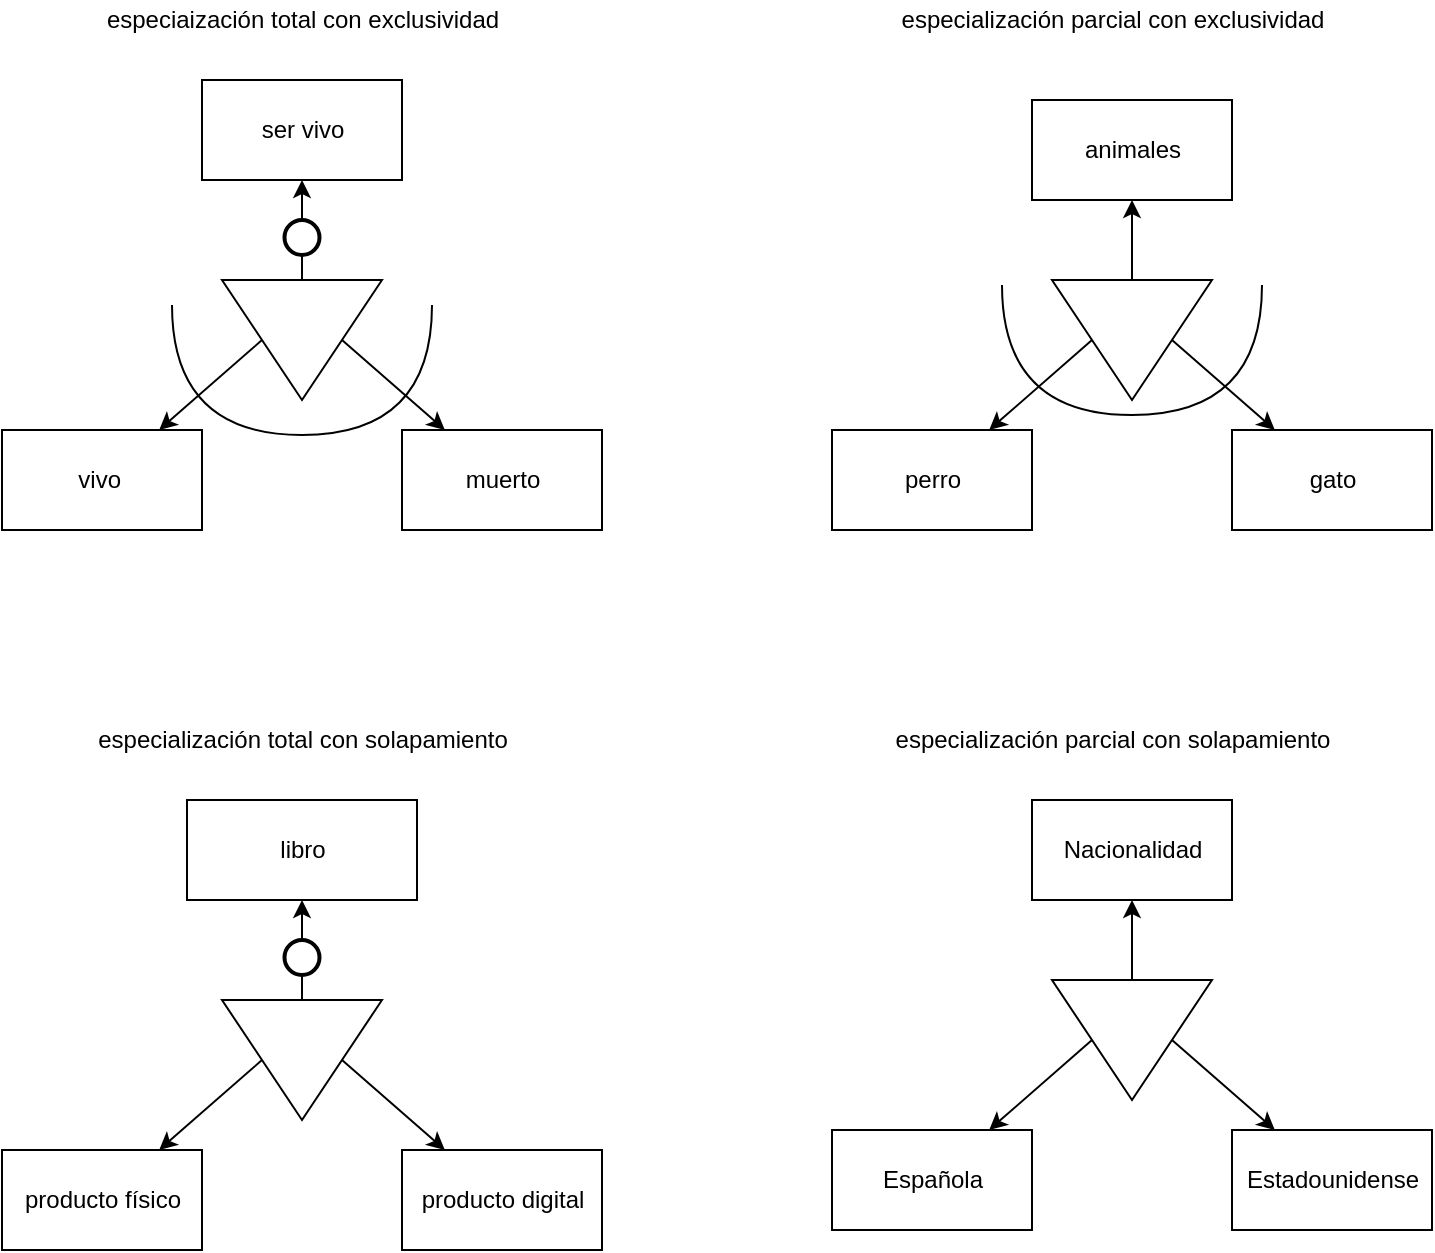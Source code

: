 <mxfile>
    <diagram id="hDRTtQDLSRmAuwaL4Zuo" name="Page-1">
        <mxGraphModel dx="882" dy="830" grid="1" gridSize="10" guides="1" tooltips="1" connect="1" arrows="1" fold="1" page="1" pageScale="1" pageWidth="827" pageHeight="1169" math="0" shadow="0">
            <root>
                <mxCell id="0"/>
                <mxCell id="1" parent="0"/>
                <mxCell id="2" value="especialización parcial con exclusividad" style="text;html=1;align=center;verticalAlign=middle;resizable=0;points=[];autosize=1;strokeColor=none;" vertex="1" parent="1">
                    <mxGeometry x="485" y="40" width="230" height="20" as="geometry"/>
                </mxCell>
                <mxCell id="4" style="edgeStyle=orthogonalEdgeStyle;rounded=0;orthogonalLoop=1;jettySize=auto;html=1;" edge="1" parent="1" source="3" target="5">
                    <mxGeometry relative="1" as="geometry">
                        <mxPoint x="610" y="140" as="targetPoint"/>
                    </mxGeometry>
                </mxCell>
                <mxCell id="6" style="rounded=0;orthogonalLoop=1;jettySize=auto;html=1;exitX=0.5;exitY=1;exitDx=0;exitDy=0;" edge="1" parent="1" source="3" target="7">
                    <mxGeometry relative="1" as="geometry">
                        <mxPoint x="530" y="280" as="targetPoint"/>
                    </mxGeometry>
                </mxCell>
                <mxCell id="8" style="edgeStyle=none;rounded=0;orthogonalLoop=1;jettySize=auto;html=1;exitX=0.5;exitY=0;exitDx=0;exitDy=0;" edge="1" parent="1" source="3" target="9">
                    <mxGeometry relative="1" as="geometry">
                        <mxPoint x="700" y="260" as="targetPoint"/>
                    </mxGeometry>
                </mxCell>
                <mxCell id="3" value="" style="triangle;whiteSpace=wrap;html=1;dashed=0;direction=south;" vertex="1" parent="1">
                    <mxGeometry x="570" y="180" width="80" height="60" as="geometry"/>
                </mxCell>
                <mxCell id="5" value="animales" style="html=1;dashed=0;whitespace=wrap;" vertex="1" parent="1">
                    <mxGeometry x="560" y="90" width="100" height="50" as="geometry"/>
                </mxCell>
                <mxCell id="7" value="perro" style="html=1;dashed=0;whitespace=wrap;" vertex="1" parent="1">
                    <mxGeometry x="460" y="255" width="100" height="50" as="geometry"/>
                </mxCell>
                <mxCell id="9" value="gato" style="html=1;dashed=0;whitespace=wrap;" vertex="1" parent="1">
                    <mxGeometry x="660" y="255" width="100" height="50" as="geometry"/>
                </mxCell>
                <mxCell id="11" value="especiaización total con exclusividad" style="text;html=1;align=center;verticalAlign=middle;resizable=0;points=[];autosize=1;strokeColor=none;" vertex="1" parent="1">
                    <mxGeometry x="90" y="40" width="210" height="20" as="geometry"/>
                </mxCell>
                <mxCell id="12" value="especialización parcial con solapamiento" style="text;html=1;align=center;verticalAlign=middle;resizable=0;points=[];autosize=1;strokeColor=none;" vertex="1" parent="1">
                    <mxGeometry x="485" y="400" width="230" height="20" as="geometry"/>
                </mxCell>
                <mxCell id="16" style="edgeStyle=orthogonalEdgeStyle;rounded=0;orthogonalLoop=1;jettySize=auto;html=1;" edge="1" parent="1" source="19" target="20">
                    <mxGeometry relative="1" as="geometry">
                        <mxPoint x="610" y="490" as="targetPoint"/>
                    </mxGeometry>
                </mxCell>
                <mxCell id="17" style="rounded=0;orthogonalLoop=1;jettySize=auto;html=1;exitX=0.5;exitY=1;exitDx=0;exitDy=0;" edge="1" parent="1" source="19" target="21">
                    <mxGeometry relative="1" as="geometry">
                        <mxPoint x="530" y="630" as="targetPoint"/>
                    </mxGeometry>
                </mxCell>
                <mxCell id="18" style="edgeStyle=none;rounded=0;orthogonalLoop=1;jettySize=auto;html=1;exitX=0.5;exitY=0;exitDx=0;exitDy=0;" edge="1" parent="1" source="19" target="22">
                    <mxGeometry relative="1" as="geometry">
                        <mxPoint x="700" y="610" as="targetPoint"/>
                    </mxGeometry>
                </mxCell>
                <mxCell id="19" value="" style="triangle;whiteSpace=wrap;html=1;dashed=0;direction=south;" vertex="1" parent="1">
                    <mxGeometry x="570" y="530" width="80" height="60" as="geometry"/>
                </mxCell>
                <mxCell id="20" value="Nacionalidad" style="html=1;dashed=0;whitespace=wrap;" vertex="1" parent="1">
                    <mxGeometry x="560" y="440" width="100" height="50" as="geometry"/>
                </mxCell>
                <mxCell id="21" value="Española" style="html=1;dashed=0;whitespace=wrap;" vertex="1" parent="1">
                    <mxGeometry x="460" y="605" width="100" height="50" as="geometry"/>
                </mxCell>
                <mxCell id="22" value="Estadounidense" style="html=1;dashed=0;whitespace=wrap;" vertex="1" parent="1">
                    <mxGeometry x="660" y="605" width="100" height="50" as="geometry"/>
                </mxCell>
                <mxCell id="23" value="especialización total con solapamiento" style="text;html=1;align=center;verticalAlign=middle;resizable=0;points=[];autosize=1;strokeColor=none;" vertex="1" parent="1">
                    <mxGeometry x="85" y="400" width="220" height="20" as="geometry"/>
                </mxCell>
                <mxCell id="24" style="rounded=0;orthogonalLoop=1;jettySize=auto;html=1;exitX=0.5;exitY=1;exitDx=0;exitDy=0;" edge="1" parent="1" source="26" target="27">
                    <mxGeometry relative="1" as="geometry">
                        <mxPoint x="115" y="280" as="targetPoint"/>
                    </mxGeometry>
                </mxCell>
                <mxCell id="25" style="edgeStyle=none;rounded=0;orthogonalLoop=1;jettySize=auto;html=1;exitX=0.5;exitY=0;exitDx=0;exitDy=0;" edge="1" parent="1" source="26" target="28">
                    <mxGeometry relative="1" as="geometry">
                        <mxPoint x="285" y="260" as="targetPoint"/>
                    </mxGeometry>
                </mxCell>
                <mxCell id="29" style="edgeStyle=none;rounded=0;orthogonalLoop=1;jettySize=auto;html=1;startArrow=none;startFill=0;endArrow=none;endFill=0;" edge="1" parent="1" source="26" target="30">
                    <mxGeometry relative="1" as="geometry">
                        <mxPoint x="195" y="160" as="targetPoint"/>
                    </mxGeometry>
                </mxCell>
                <mxCell id="26" value="" style="triangle;whiteSpace=wrap;html=1;dashed=0;direction=south;" vertex="1" parent="1">
                    <mxGeometry x="155" y="180" width="80" height="60" as="geometry"/>
                </mxCell>
                <mxCell id="27" value="vivo&amp;nbsp;" style="html=1;dashed=0;whitespace=wrap;" vertex="1" parent="1">
                    <mxGeometry x="45" y="255" width="100" height="50" as="geometry"/>
                </mxCell>
                <mxCell id="28" value="muerto" style="html=1;dashed=0;whitespace=wrap;" vertex="1" parent="1">
                    <mxGeometry x="245" y="255" width="100" height="50" as="geometry"/>
                </mxCell>
                <mxCell id="31" style="edgeStyle=none;rounded=0;orthogonalLoop=1;jettySize=auto;html=1;exitX=0.5;exitY=0;exitDx=0;exitDy=0;exitPerimeter=0;startArrow=none;startFill=0;endArrow=classic;endFill=1;" edge="1" parent="1" source="30" target="32">
                    <mxGeometry relative="1" as="geometry">
                        <mxPoint x="195" y="130" as="targetPoint"/>
                    </mxGeometry>
                </mxCell>
                <mxCell id="30" value="" style="strokeWidth=2;html=1;shape=mxgraph.flowchart.start_2;whiteSpace=wrap;" vertex="1" parent="1">
                    <mxGeometry x="186.25" y="150" width="17.5" height="17.5" as="geometry"/>
                </mxCell>
                <mxCell id="32" value="ser vivo" style="html=1;dashed=0;whitespace=wrap;" vertex="1" parent="1">
                    <mxGeometry x="145" y="80" width="100" height="50" as="geometry"/>
                </mxCell>
                <mxCell id="33" style="rounded=0;orthogonalLoop=1;jettySize=auto;html=1;exitX=0.5;exitY=1;exitDx=0;exitDy=0;" edge="1" parent="1" source="36" target="37">
                    <mxGeometry relative="1" as="geometry">
                        <mxPoint x="115" y="640" as="targetPoint"/>
                    </mxGeometry>
                </mxCell>
                <mxCell id="34" style="edgeStyle=none;rounded=0;orthogonalLoop=1;jettySize=auto;html=1;exitX=0.5;exitY=0;exitDx=0;exitDy=0;" edge="1" parent="1" source="36" target="38">
                    <mxGeometry relative="1" as="geometry">
                        <mxPoint x="285" y="620" as="targetPoint"/>
                    </mxGeometry>
                </mxCell>
                <mxCell id="35" style="edgeStyle=none;rounded=0;orthogonalLoop=1;jettySize=auto;html=1;startArrow=none;startFill=0;endArrow=none;endFill=0;" edge="1" parent="1" source="36" target="40">
                    <mxGeometry relative="1" as="geometry">
                        <mxPoint x="195" y="520" as="targetPoint"/>
                    </mxGeometry>
                </mxCell>
                <mxCell id="36" value="" style="triangle;whiteSpace=wrap;html=1;dashed=0;direction=south;" vertex="1" parent="1">
                    <mxGeometry x="155" y="540" width="80" height="60" as="geometry"/>
                </mxCell>
                <mxCell id="37" value="producto físico" style="html=1;dashed=0;whitespace=wrap;" vertex="1" parent="1">
                    <mxGeometry x="45" y="615" width="100" height="50" as="geometry"/>
                </mxCell>
                <mxCell id="38" value="producto digital" style="html=1;dashed=0;whitespace=wrap;" vertex="1" parent="1">
                    <mxGeometry x="245" y="615" width="100" height="50" as="geometry"/>
                </mxCell>
                <mxCell id="39" style="edgeStyle=none;rounded=0;orthogonalLoop=1;jettySize=auto;html=1;exitX=0.5;exitY=0;exitDx=0;exitDy=0;exitPerimeter=0;startArrow=none;startFill=0;endArrow=classic;endFill=1;" edge="1" parent="1" source="40" target="41">
                    <mxGeometry relative="1" as="geometry">
                        <mxPoint x="195" y="490" as="targetPoint"/>
                    </mxGeometry>
                </mxCell>
                <mxCell id="40" value="" style="strokeWidth=2;html=1;shape=mxgraph.flowchart.start_2;whiteSpace=wrap;" vertex="1" parent="1">
                    <mxGeometry x="186.25" y="510" width="17.5" height="17.5" as="geometry"/>
                </mxCell>
                <mxCell id="41" value="libro" style="html=1;dashed=0;whitespace=wrap;" vertex="1" parent="1">
                    <mxGeometry x="137.5" y="440" width="115" height="50" as="geometry"/>
                </mxCell>
                <mxCell id="45" value="" style="shape=requiredInterface;html=1;verticalLabelPosition=bottom;rotation=90;" vertex="1" parent="1">
                    <mxGeometry x="577.5" y="150" width="65" height="130" as="geometry"/>
                </mxCell>
                <mxCell id="46" value="" style="shape=requiredInterface;html=1;verticalLabelPosition=bottom;rotation=90;" vertex="1" parent="1">
                    <mxGeometry x="162.5" y="160" width="65" height="130" as="geometry"/>
                </mxCell>
            </root>
        </mxGraphModel>
    </diagram>
</mxfile>